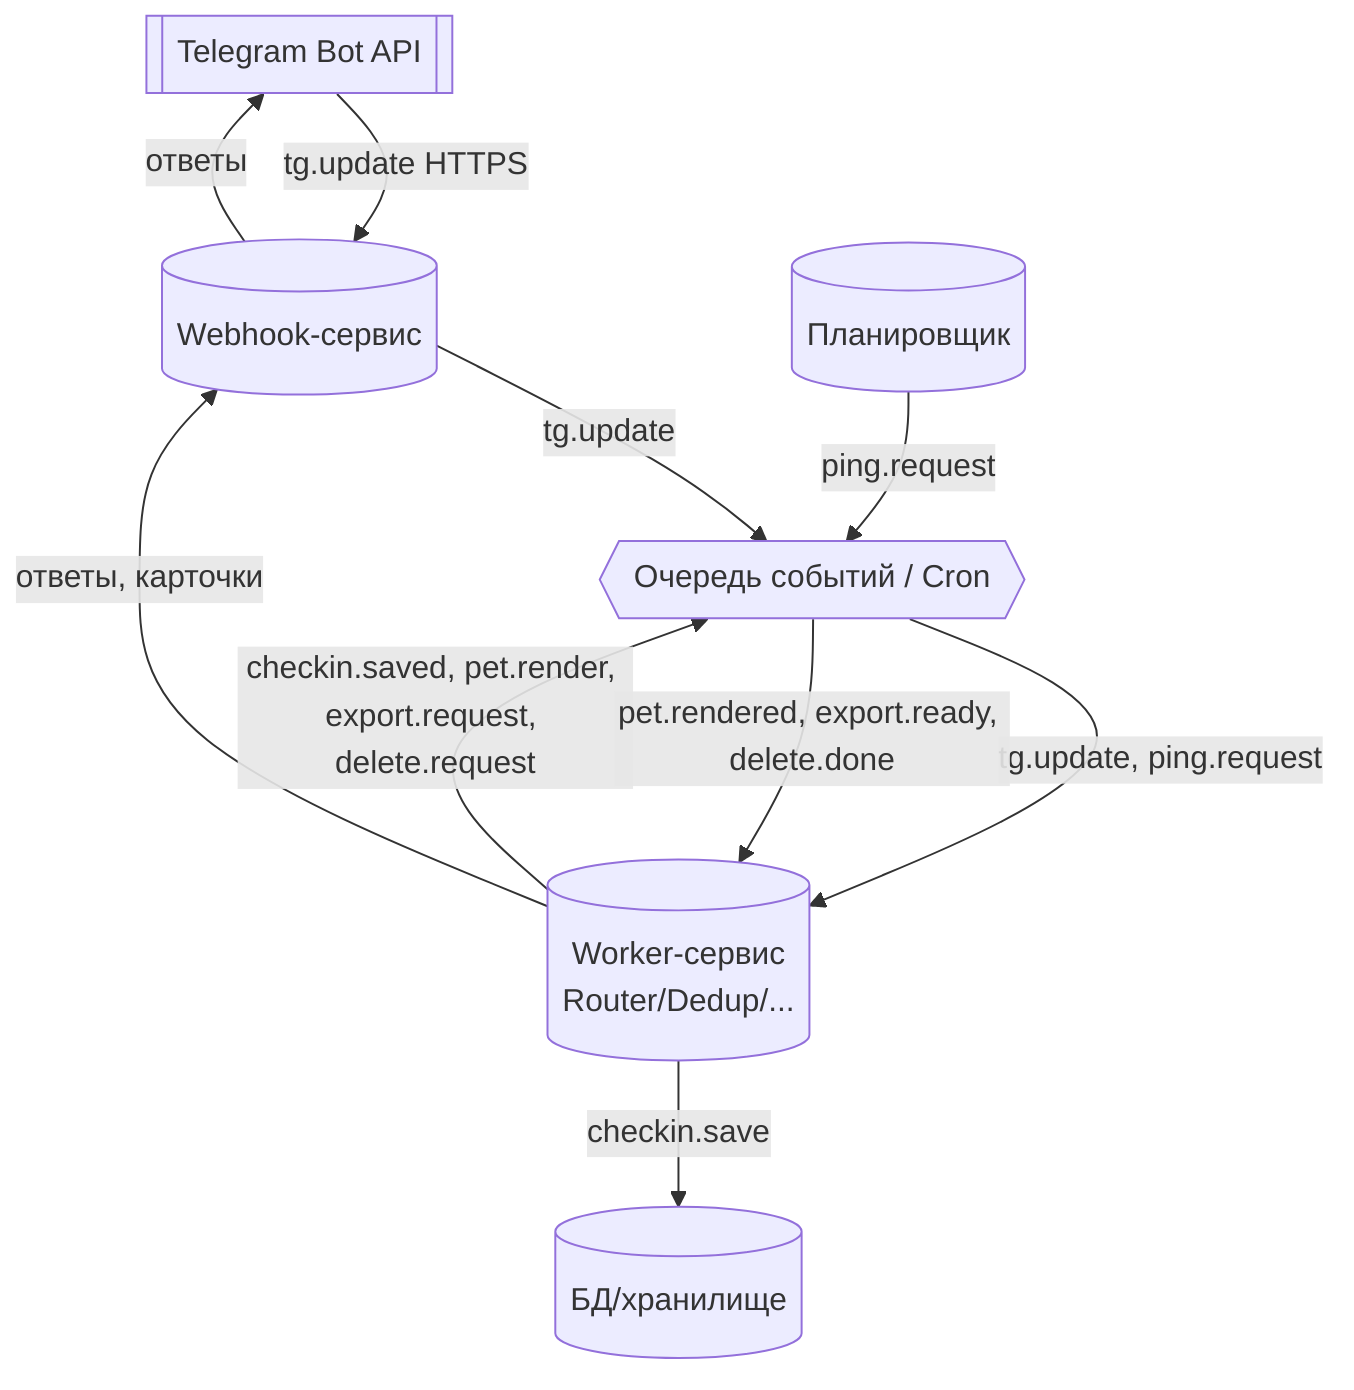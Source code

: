 %% C4 L2 Container diagram
flowchart TD
    TelegramAPI[[Telegram Bot API]]
    Webhook[(Webhook-сервис)]
    Scheduler[(Планировщик)]
    Worker[(Worker-сервис<br/>Router/Dedup/...)]
    Queue{{Очередь событий / Cron}}
    Storage[(БД/хранилище)]

    TelegramAPI -->|tg.update HTTPS| Webhook
    Webhook -->|tg.update| Queue
    Scheduler -->|ping.request| Queue
    Queue -->|tg.update, ping.request| Worker
    Worker -->|checkin.save| Storage
    Worker -->|checkin.saved, pet.render, export.request, delete.request| Queue
    Queue -->|pet.rendered, export.ready, delete.done| Worker
    Worker -->|ответы, карточки| Webhook
    Webhook -->|ответы| TelegramAPI